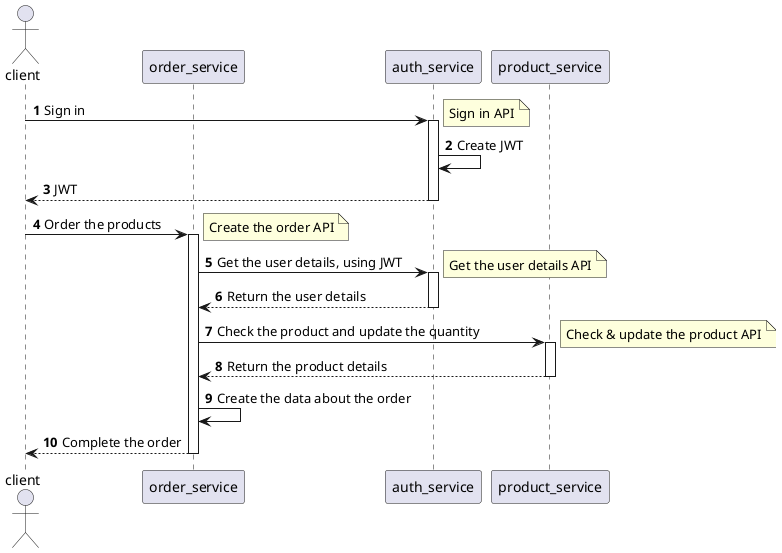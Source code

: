 @startuml

autonumber

actor client
participant order_service
participant auth_service
participant product_service


client->auth_service: Sign in
note right: Sign in API
activate auth_service
auth_service->auth_service: Create JWT
auth_service-->client: JWT
deactivate auth_service

client->order_service: Order the products
note right: Create the order API
activate order_service

order_service->auth_service: Get the user details, using JWT
note right: Get the user details API
activate auth_service
auth_service-->order_service: Return the user details
deactivate auth_service

order_service->product_service: Check the product and update the quantity
note right: Check & update the product API
activate product_service
product_service-->order_service: Return the product details
deactivate product_service

order_service->order_service: Create the data about the order

order_service-->client: Complete the order
deactivate order_service

@enduml
